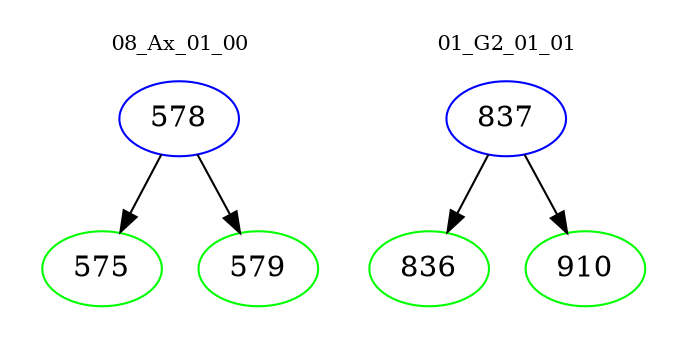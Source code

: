 digraph{
subgraph cluster_0 {
color = white
label = "08_Ax_01_00";
fontsize=10;
T0_578 [label="578", color="blue"]
T0_578 -> T0_575 [color="black"]
T0_575 [label="575", color="green"]
T0_578 -> T0_579 [color="black"]
T0_579 [label="579", color="green"]
}
subgraph cluster_1 {
color = white
label = "01_G2_01_01";
fontsize=10;
T1_837 [label="837", color="blue"]
T1_837 -> T1_836 [color="black"]
T1_836 [label="836", color="green"]
T1_837 -> T1_910 [color="black"]
T1_910 [label="910", color="green"]
}
}
